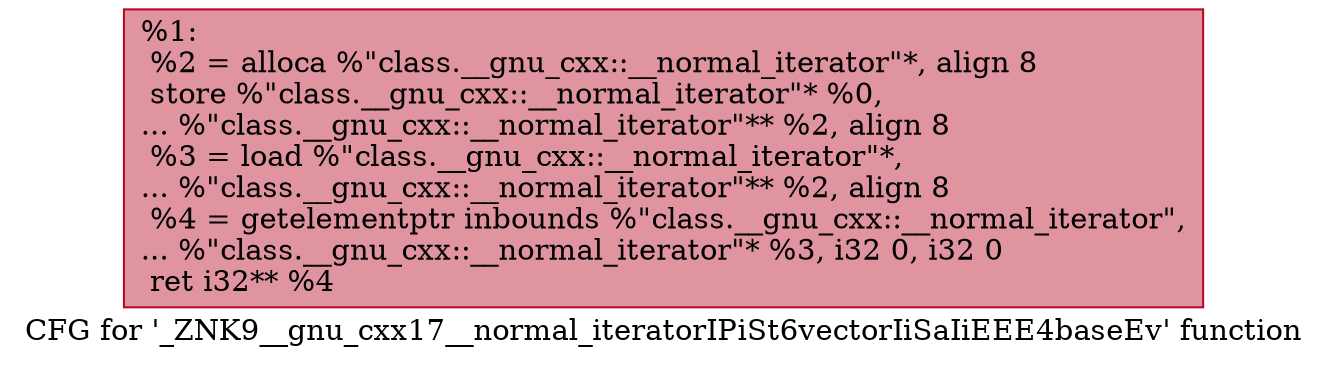 digraph "CFG for '_ZNK9__gnu_cxx17__normal_iteratorIPiSt6vectorIiSaIiEEE4baseEv' function" {
	label="CFG for '_ZNK9__gnu_cxx17__normal_iteratorIPiSt6vectorIiSaIiEEE4baseEv' function";

	Node0x557cfa4685e0 [shape=record,color="#b70d28ff", style=filled, fillcolor="#b70d2870",label="{%1:\l  %2 = alloca %\"class.__gnu_cxx::__normal_iterator\"*, align 8\l  store %\"class.__gnu_cxx::__normal_iterator\"* %0,\l... %\"class.__gnu_cxx::__normal_iterator\"** %2, align 8\l  %3 = load %\"class.__gnu_cxx::__normal_iterator\"*,\l... %\"class.__gnu_cxx::__normal_iterator\"** %2, align 8\l  %4 = getelementptr inbounds %\"class.__gnu_cxx::__normal_iterator\",\l... %\"class.__gnu_cxx::__normal_iterator\"* %3, i32 0, i32 0\l  ret i32** %4\l}"];
}
